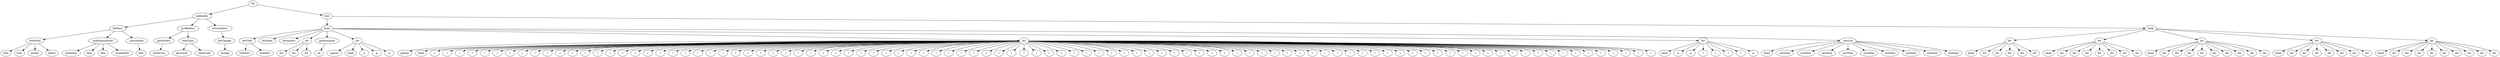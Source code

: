 digraph Tree {
	"t0" [label = "TEI"];
	"t1" [label = "teiHeader"];
	"t2" [label = "fileDesc"];
	"t3" [label = "titleStmt"];
	"t4" [label = "title"];
	"t5" [label = "title"];
	"t6" [label = "author"];
	"t7" [label = "editor"];
	"t8" [label = "publicationStmt"];
	"t9" [label = "publisher"];
	"t10" [label = "idno"];
	"t11" [label = "idno"];
	"t12" [label = "availability"];
	"t13" [label = "sourceDesc"];
	"t14" [label = "bibl"];
	"t15" [label = "profileDesc"];
	"t16" [label = "particDesc"];
	"t17" [label = "listPerson"];
	"t18" [label = "textClass"];
	"t19" [label = "keywords"];
	"t20" [label = "classCode"];
	"t21" [label = "revisionDesc"];
	"t22" [label = "listChange"];
	"t23" [label = "change"];
	"t24" [label = "text"];
	"t25" [label = "front"];
	"t26" [label = "docTitle"];
	"t27" [label = "titlePart"];
	"t28" [label = "titlePart"];
	"t29" [label = "docDate"];
	"t30" [label = "docAuthor"];
	"t31" [label = "div"];
	"t32" [label = "div"];
	"t33" [label = "div"];
	"t34" [label = "div"];
	"t35" [label = "performance"];
	"t36" [label = "ab"];
	"t37" [label = "div"];
	"t38" [label = "opener"];
	"t39" [label = "head"];
	"t40" [label = "p"];
	"t41" [label = "p"];
	"t42" [label = "p"];
	"t43" [label = "div"];
	"t44" [label = "opener"];
	"t45" [label = "head"];
	"t46" [label = "l"];
	"t47" [label = "l"];
	"t48" [label = "l"];
	"t49" [label = "l"];
	"t50" [label = "l"];
	"t51" [label = "l"];
	"t52" [label = "l"];
	"t53" [label = "l"];
	"t54" [label = "l"];
	"t55" [label = "l"];
	"t56" [label = "l"];
	"t57" [label = "l"];
	"t58" [label = "l"];
	"t59" [label = "l"];
	"t60" [label = "l"];
	"t61" [label = "l"];
	"t62" [label = "l"];
	"t63" [label = "l"];
	"t64" [label = "l"];
	"t65" [label = "l"];
	"t66" [label = "l"];
	"t67" [label = "l"];
	"t68" [label = "l"];
	"t69" [label = "l"];
	"t70" [label = "l"];
	"t71" [label = "l"];
	"t72" [label = "l"];
	"t73" [label = "l"];
	"t74" [label = "l"];
	"t75" [label = "l"];
	"t76" [label = "l"];
	"t77" [label = "l"];
	"t78" [label = "l"];
	"t79" [label = "l"];
	"t80" [label = "l"];
	"t81" [label = "l"];
	"t82" [label = "l"];
	"t83" [label = "l"];
	"t84" [label = "l"];
	"t85" [label = "l"];
	"t86" [label = "l"];
	"t87" [label = "l"];
	"t88" [label = "l"];
	"t89" [label = "l"];
	"t90" [label = "l"];
	"t91" [label = "l"];
	"t92" [label = "l"];
	"t93" [label = "l"];
	"t94" [label = "l"];
	"t95" [label = "l"];
	"t96" [label = "l"];
	"t97" [label = "l"];
	"t98" [label = "l"];
	"t99" [label = "l"];
	"t100" [label = "l"];
	"t101" [label = "l"];
	"t102" [label = "l"];
	"t103" [label = "l"];
	"t104" [label = "l"];
	"t105" [label = "l"];
	"t106" [label = "l"];
	"t107" [label = "l"];
	"t108" [label = "l"];
	"t109" [label = "l"];
	"t110" [label = "l"];
	"t111" [label = "l"];
	"t112" [label = "l"];
	"t113" [label = "l"];
	"t114" [label = "l"];
	"t115" [label = "l"];
	"t116" [label = "l"];
	"t117" [label = "l"];
	"t118" [label = "l"];
	"t119" [label = "l"];
	"t120" [label = "l"];
	"t121" [label = "l"];
	"t122" [label = "l"];
	"t123" [label = "l"];
	"t124" [label = "l"];
	"t125" [label = "l"];
	"t126" [label = "l"];
	"t127" [label = "l"];
	"t128" [label = "l"];
	"t129" [label = "l"];
	"t130" [label = "l"];
	"t131" [label = "l"];
	"t132" [label = "l"];
	"t133" [label = "l"];
	"t134" [label = "l"];
	"t135" [label = "l"];
	"t136" [label = "l"];
	"t137" [label = "l"];
	"t138" [label = "l"];
	"t139" [label = "l"];
	"t140" [label = "l"];
	"t141" [label = "l"];
	"t142" [label = "l"];
	"t143" [label = "l"];
	"t144" [label = "div"];
	"t145" [label = "head"];
	"t146" [label = "p"];
	"t147" [label = "p"];
	"t148" [label = "l"];
	"t149" [label = "l"];
	"t150" [label = "l"];
	"t151" [label = "l"];
	"t152" [label = "p"];
	"t153" [label = "castList"];
	"t154" [label = "head"];
	"t155" [label = "castItem"];
	"t156" [label = "castItem"];
	"t157" [label = "castItem"];
	"t158" [label = "castItem"];
	"t159" [label = "castItem"];
	"t160" [label = "castItem"];
	"t161" [label = "castItem"];
	"t162" [label = "castItem"];
	"t163" [label = "castItem"];
	"t164" [label = "body"];
	"t165" [label = "div"];
	"t166" [label = "head"];
	"t167" [label = "div"];
	"t168" [label = "div"];
	"t169" [label = "div"];
	"t170" [label = "div"];
	"t171" [label = "div"];
	"t172" [label = "div"];
	"t173" [label = "head"];
	"t174" [label = "div"];
	"t175" [label = "div"];
	"t176" [label = "div"];
	"t177" [label = "div"];
	"t178" [label = "div"];
	"t179" [label = "div"];
	"t180" [label = "div"];
	"t181" [label = "div"];
	"t182" [label = "head"];
	"t183" [label = "div"];
	"t184" [label = "div"];
	"t185" [label = "div"];
	"t186" [label = "div"];
	"t187" [label = "div"];
	"t188" [label = "div"];
	"t189" [label = "div"];
	"t190" [label = "div"];
	"t191" [label = "div"];
	"t192" [label = "div"];
	"t193" [label = "head"];
	"t194" [label = "div"];
	"t195" [label = "div"];
	"t196" [label = "div"];
	"t197" [label = "div"];
	"t198" [label = "div"];
	"t199" [label = "div"];
	"t200" [label = "div"];
	"t201" [label = "div"];
	"t202" [label = "head"];
	"t203" [label = "div"];
	"t204" [label = "div"];
	"t205" [label = "div"];
	"t206" [label = "div"];
	"t207" [label = "div"];
	"t208" [label = "div"];
	"t209" [label = "div"];
	"t210" [label = "div"];
	"t211" [label = "div"];
	"t0" -> "t1";
	"t1" -> "t2";
	"t2" -> "t3";
	"t3" -> "t4";
	"t3" -> "t5";
	"t3" -> "t6";
	"t3" -> "t7";
	"t2" -> "t8";
	"t8" -> "t9";
	"t8" -> "t10";
	"t8" -> "t11";
	"t8" -> "t12";
	"t2" -> "t13";
	"t13" -> "t14";
	"t1" -> "t15";
	"t15" -> "t16";
	"t16" -> "t17";
	"t15" -> "t18";
	"t18" -> "t19";
	"t18" -> "t20";
	"t1" -> "t21";
	"t21" -> "t22";
	"t22" -> "t23";
	"t0" -> "t24";
	"t24" -> "t25";
	"t25" -> "t26";
	"t26" -> "t27";
	"t26" -> "t28";
	"t25" -> "t29";
	"t25" -> "t30";
	"t25" -> "t31";
	"t31" -> "t32";
	"t31" -> "t33";
	"t31" -> "t34";
	"t25" -> "t35";
	"t35" -> "t36";
	"t25" -> "t37";
	"t37" -> "t38";
	"t37" -> "t39";
	"t37" -> "t40";
	"t37" -> "t41";
	"t37" -> "t42";
	"t25" -> "t43";
	"t43" -> "t44";
	"t43" -> "t45";
	"t43" -> "t46";
	"t43" -> "t47";
	"t43" -> "t48";
	"t43" -> "t49";
	"t43" -> "t50";
	"t43" -> "t51";
	"t43" -> "t52";
	"t43" -> "t53";
	"t43" -> "t54";
	"t43" -> "t55";
	"t43" -> "t56";
	"t43" -> "t57";
	"t43" -> "t58";
	"t43" -> "t59";
	"t43" -> "t60";
	"t43" -> "t61";
	"t43" -> "t62";
	"t43" -> "t63";
	"t43" -> "t64";
	"t43" -> "t65";
	"t43" -> "t66";
	"t43" -> "t67";
	"t43" -> "t68";
	"t43" -> "t69";
	"t43" -> "t70";
	"t43" -> "t71";
	"t43" -> "t72";
	"t43" -> "t73";
	"t43" -> "t74";
	"t43" -> "t75";
	"t43" -> "t76";
	"t43" -> "t77";
	"t43" -> "t78";
	"t43" -> "t79";
	"t43" -> "t80";
	"t43" -> "t81";
	"t43" -> "t82";
	"t43" -> "t83";
	"t43" -> "t84";
	"t43" -> "t85";
	"t43" -> "t86";
	"t43" -> "t87";
	"t43" -> "t88";
	"t43" -> "t89";
	"t43" -> "t90";
	"t43" -> "t91";
	"t43" -> "t92";
	"t43" -> "t93";
	"t43" -> "t94";
	"t43" -> "t95";
	"t43" -> "t96";
	"t43" -> "t97";
	"t43" -> "t98";
	"t43" -> "t99";
	"t43" -> "t100";
	"t43" -> "t101";
	"t43" -> "t102";
	"t43" -> "t103";
	"t43" -> "t104";
	"t43" -> "t105";
	"t43" -> "t106";
	"t43" -> "t107";
	"t43" -> "t108";
	"t43" -> "t109";
	"t43" -> "t110";
	"t43" -> "t111";
	"t43" -> "t112";
	"t43" -> "t113";
	"t43" -> "t114";
	"t43" -> "t115";
	"t43" -> "t116";
	"t43" -> "t117";
	"t43" -> "t118";
	"t43" -> "t119";
	"t43" -> "t120";
	"t43" -> "t121";
	"t43" -> "t122";
	"t43" -> "t123";
	"t43" -> "t124";
	"t43" -> "t125";
	"t43" -> "t126";
	"t43" -> "t127";
	"t43" -> "t128";
	"t43" -> "t129";
	"t43" -> "t130";
	"t43" -> "t131";
	"t43" -> "t132";
	"t43" -> "t133";
	"t43" -> "t134";
	"t43" -> "t135";
	"t43" -> "t136";
	"t43" -> "t137";
	"t43" -> "t138";
	"t43" -> "t139";
	"t43" -> "t140";
	"t43" -> "t141";
	"t43" -> "t142";
	"t43" -> "t143";
	"t25" -> "t144";
	"t144" -> "t145";
	"t144" -> "t146";
	"t144" -> "t147";
	"t144" -> "t148";
	"t144" -> "t149";
	"t144" -> "t150";
	"t144" -> "t151";
	"t144" -> "t152";
	"t25" -> "t153";
	"t153" -> "t154";
	"t153" -> "t155";
	"t153" -> "t156";
	"t153" -> "t157";
	"t153" -> "t158";
	"t153" -> "t159";
	"t153" -> "t160";
	"t153" -> "t161";
	"t153" -> "t162";
	"t153" -> "t163";
	"t24" -> "t164";
	"t164" -> "t165";
	"t165" -> "t166";
	"t165" -> "t167";
	"t165" -> "t168";
	"t165" -> "t169";
	"t165" -> "t170";
	"t165" -> "t171";
	"t164" -> "t172";
	"t172" -> "t173";
	"t172" -> "t174";
	"t172" -> "t175";
	"t172" -> "t176";
	"t172" -> "t177";
	"t172" -> "t178";
	"t172" -> "t179";
	"t172" -> "t180";
	"t164" -> "t181";
	"t181" -> "t182";
	"t181" -> "t183";
	"t181" -> "t184";
	"t181" -> "t185";
	"t181" -> "t186";
	"t181" -> "t187";
	"t181" -> "t188";
	"t181" -> "t189";
	"t181" -> "t190";
	"t181" -> "t191";
	"t164" -> "t192";
	"t192" -> "t193";
	"t192" -> "t194";
	"t192" -> "t195";
	"t192" -> "t196";
	"t192" -> "t197";
	"t192" -> "t198";
	"t192" -> "t199";
	"t192" -> "t200";
	"t164" -> "t201";
	"t201" -> "t202";
	"t201" -> "t203";
	"t201" -> "t204";
	"t201" -> "t205";
	"t201" -> "t206";
	"t201" -> "t207";
	"t201" -> "t208";
	"t201" -> "t209";
	"t201" -> "t210";
	"t201" -> "t211";
}
